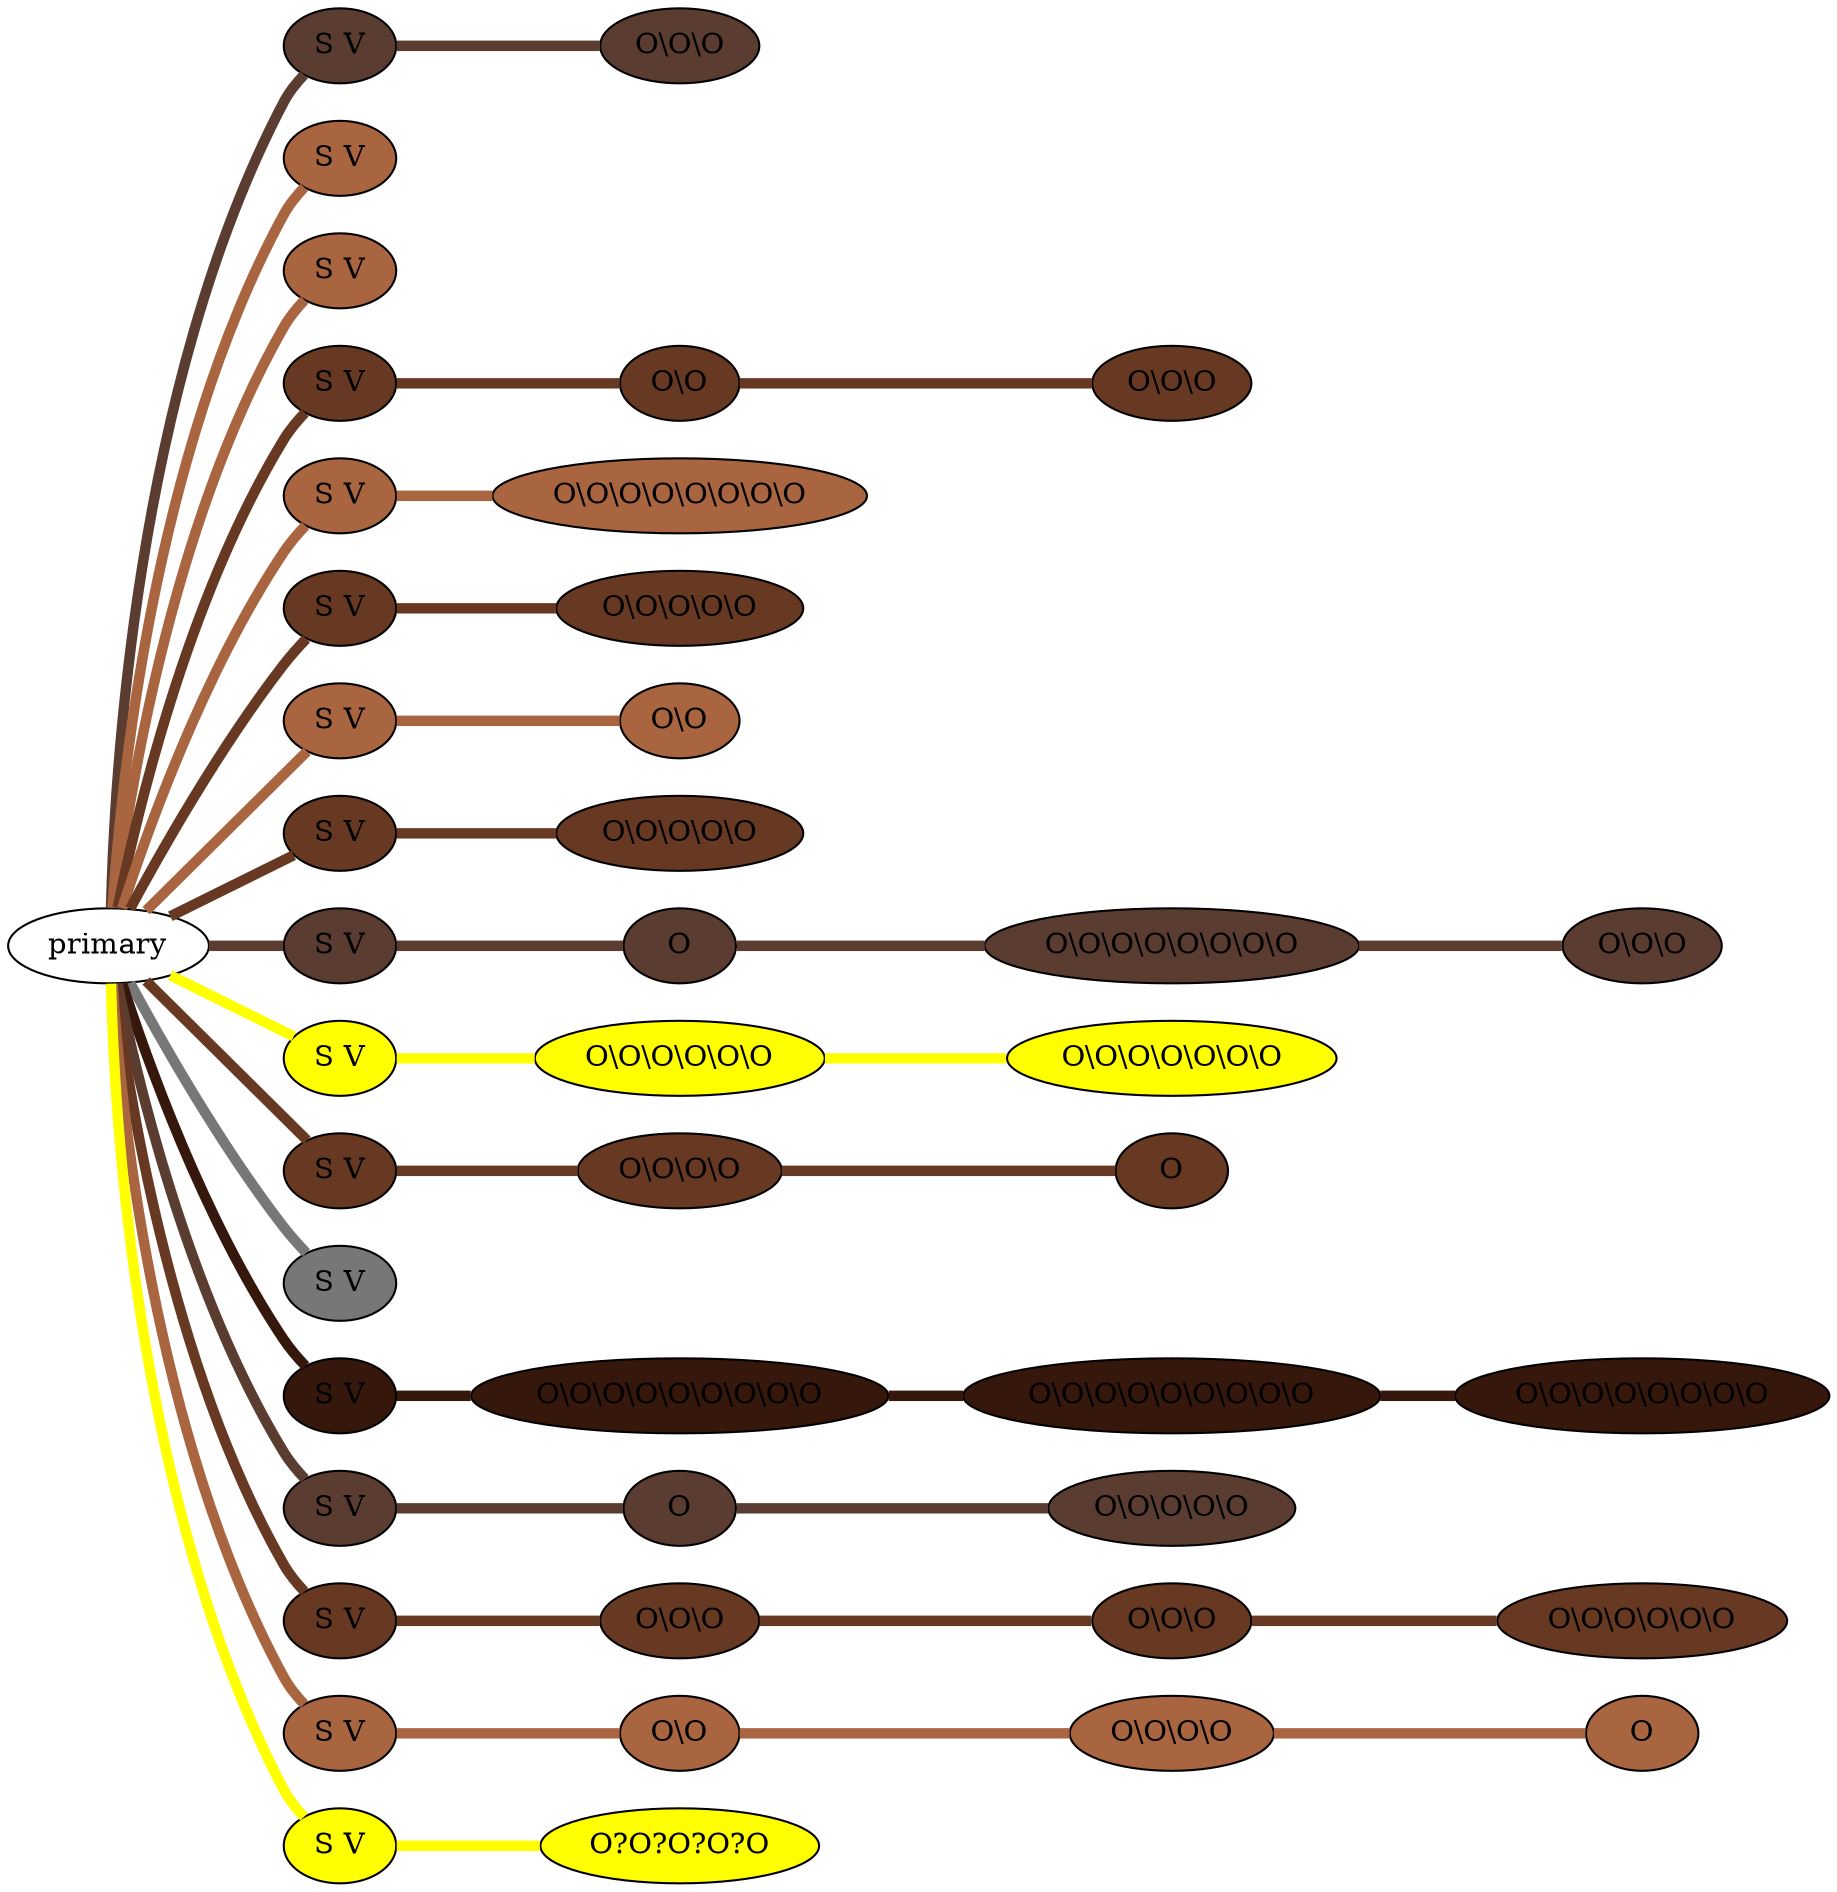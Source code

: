 graph {
 graph [rankdir=LR]
"primary" -- "1" [penwidth=5,color="#5A3D30"]
"1" [label="S V", style=filled, fillcolor="#5A3D30"]
"1" -- "1:0" [penwidth=5,color="#5A3D30"]
"1:0" [label="O\\O\\O", style=filled, fillcolor="#5A3D30"]
"primary" -- "2" [penwidth=5,color="#A86540"]
"2" [label="S V", style=filled, fillcolor="#A86540"]
"primary" -- "3" [penwidth=5,color="#A86540"]
"3" [label="S V", style=filled, fillcolor="#A86540"]
"primary" -- "4" [penwidth=5,color="#673923"]
"4" [label="S V", style=filled, fillcolor="#673923"]
"4" -- "4:0" [penwidth=5,color="#673923"]
"4:0" [label="O\\O", style=filled, fillcolor="#673923"]
"4:0" -- "4:1" [penwidth=5,color="#673923"]
"4:1" [label="O\\O\\O", style=filled, fillcolor="#673923"]
"primary" -- "5" [penwidth=5,color="#A86540"]
"5" [label="S V", style=filled, fillcolor="#A86540"]
"5" -- "5:0" [penwidth=5,color="#A86540"]
"5:0" [label="O\\O\\O\\O\\O\\O\\O\\O", style=filled, fillcolor="#A86540"]
"primary" -- "6" [penwidth=5,color="#673923"]
"6" [label="S V", style=filled, fillcolor="#673923"]
"6" -- "6:0" [penwidth=5,color="#673923"]
"6:0" [label="O\\O\\O\\O\\O", style=filled, fillcolor="#673923"]
"primary" -- "7" [penwidth=5,color="#A86540"]
"7" [label="S V", style=filled, fillcolor="#A86540"]
"7" -- "7:0" [penwidth=5,color="#A86540"]
"7:0" [label="O\\O", style=filled, fillcolor="#A86540"]
"primary" -- "8" [penwidth=5,color="#673923"]
"8" [label="S V", style=filled, fillcolor="#673923"]
"8" -- "8:0" [penwidth=5,color="#673923"]
"8:0" [label="O\\O\\O\\O\\O", style=filled, fillcolor="#673923"]
"primary" -- "9" [penwidth=5,color="#5A3D30"]
"9" [label="S V", style=filled, fillcolor="#5A3D30"]
"9" -- "9:0" [penwidth=5,color="#5A3D30"]
"9:0" [label="O", style=filled, fillcolor="#5A3D30"]
"9:0" -- "9:1" [penwidth=5,color="#5A3D30"]
"9:1" [label="O\\O\\O\\O\\O\\O\\O\\O", style=filled, fillcolor="#5A3D30"]
"9:1" -- "9:2" [penwidth=5,color="#5A3D30"]
"9:2" [label="O\\O\\O", style=filled, fillcolor="#5A3D30"]
"primary" -- "10" [penwidth=5,color=yellow]
"10" [label="S V", style=filled, fillcolor=yellow]
"10" -- "10:0" [penwidth=5,color=yellow]
"10:0" [label="O\\O\\O\\O\\O\\O", style=filled, fillcolor=yellow]
"10:0" -- "10:1" [penwidth=5,color=yellow]
"10:1" [label="O\\O\\O\\O\\O\\O\\O", style=filled, fillcolor=yellow]
"primary" -- "11" [penwidth=5,color="#673923"]
"11" [label="S V", style=filled, fillcolor="#673923"]
"11" -- "11:0" [penwidth=5,color="#673923"]
"11:0" [label="O\\O\\O\\O", style=filled, fillcolor="#673923"]
"11:0" -- "11:1" [penwidth=5,color="#673923"]
"11:1" [label="O", style=filled, fillcolor="#673923"]
"primary" -- "12" [penwidth=5,color="#777777"]
"12" [label="S V", style=filled, fillcolor="#777777"]
"primary" -- "13" [penwidth=5,color="#35170C"]
"13" [label="S V", style=filled, fillcolor="#35170C"]
"13" -- "13:0" [penwidth=5,color="#35170C"]
"13:0" [label="O\\O\\O\\O\\O\\O\\O\\O\\O", style=filled, fillcolor="#35170C"]
"13:0" -- "13:1" [penwidth=5,color="#35170C"]
"13:1" [label="O\\O\\O\\O\\O\\O\\O\\O\\O", style=filled, fillcolor="#35170C"]
"13:1" -- "13:2" [penwidth=5,color="#35170C"]
"13:2" [label="O\\O\\O\\O\\O\\O\\O\\O", style=filled, fillcolor="#35170C"]
"primary" -- "14" [penwidth=5,color="#5A3D30"]
"14" [label="S V", style=filled, fillcolor="#5A3D30"]
"14" -- "14:0" [penwidth=5,color="#5A3D30"]
"14:0" [label="O", style=filled, fillcolor="#5A3D30"]
"14:0" -- "14:1" [penwidth=5,color="#5A3D30"]
"14:1" [label="O\\O\\O\\O\\O", style=filled, fillcolor="#5A3D30"]
"primary" -- "15" [penwidth=5,color="#673923"]
"15" [label="S V", style=filled, fillcolor="#673923"]
"15" -- "15:0" [penwidth=5,color="#673923"]
"15:0" [label="O\\O\\O", style=filled, fillcolor="#673923"]
"15:0" -- "15:1" [penwidth=5,color="#673923"]
"15:1" [label="O\\O\\O", style=filled, fillcolor="#673923"]
"15:1" -- "15:2" [penwidth=5,color="#673923"]
"15:2" [label="O\\O\\O\\O\\O\\O", style=filled, fillcolor="#673923"]
"primary" -- "16" [penwidth=5,color="#A86540"]
"16" [label="S V", style=filled, fillcolor="#A86540"]
"16" -- "16:0" [penwidth=5,color="#A86540"]
"16:0" [label="O\\O", style=filled, fillcolor="#A86540"]
"16:0" -- "16:1" [penwidth=5,color="#A86540"]
"16:1" [label="O\\O\\O\\O", style=filled, fillcolor="#A86540"]
"16:1" -- "16:2" [penwidth=5,color="#A86540"]
"16:2" [label="O", style=filled, fillcolor="#A86540"]
"primary" -- "17" [penwidth=5,color=yellow]
"17" [label="S V", style=filled, fillcolor=yellow]
"17" -- "17:0" [penwidth=5,color=yellow]
"17:0" [label="O?O?O?O?O", style=filled, fillcolor=yellow]
}
